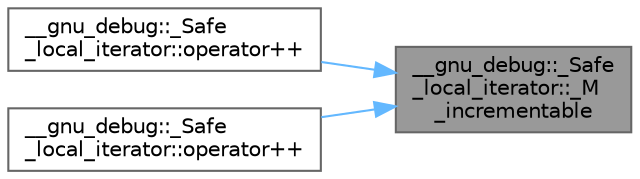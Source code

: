 digraph "__gnu_debug::_Safe_local_iterator::_M_incrementable"
{
 // LATEX_PDF_SIZE
  bgcolor="transparent";
  edge [fontname=Helvetica,fontsize=10,labelfontname=Helvetica,labelfontsize=10];
  node [fontname=Helvetica,fontsize=10,shape=box,height=0.2,width=0.4];
  rankdir="RL";
  Node1 [id="Node000001",label="__gnu_debug::_Safe\l_local_iterator::_M\l_incrementable",height=0.2,width=0.4,color="gray40", fillcolor="grey60", style="filled", fontcolor="black",tooltip="Is the iterator incrementable?"];
  Node1 -> Node2 [id="edge3_Node000001_Node000002",dir="back",color="steelblue1",style="solid",tooltip=" "];
  Node2 [id="Node000002",label="__gnu_debug::_Safe\l_local_iterator::operator++",height=0.2,width=0.4,color="grey40", fillcolor="white", style="filled",URL="$class____gnu__debug_1_1___safe__local__iterator.html#a4341710e5e529c0bb185bc7e9a5926a8",tooltip="Iterator preincrement."];
  Node1 -> Node3 [id="edge4_Node000001_Node000003",dir="back",color="steelblue1",style="solid",tooltip=" "];
  Node3 [id="Node000003",label="__gnu_debug::_Safe\l_local_iterator::operator++",height=0.2,width=0.4,color="grey40", fillcolor="white", style="filled",URL="$class____gnu__debug_1_1___safe__local__iterator.html#a970d20722ad94a43afaa2e4db289f85e",tooltip="Iterator postincrement."];
}
